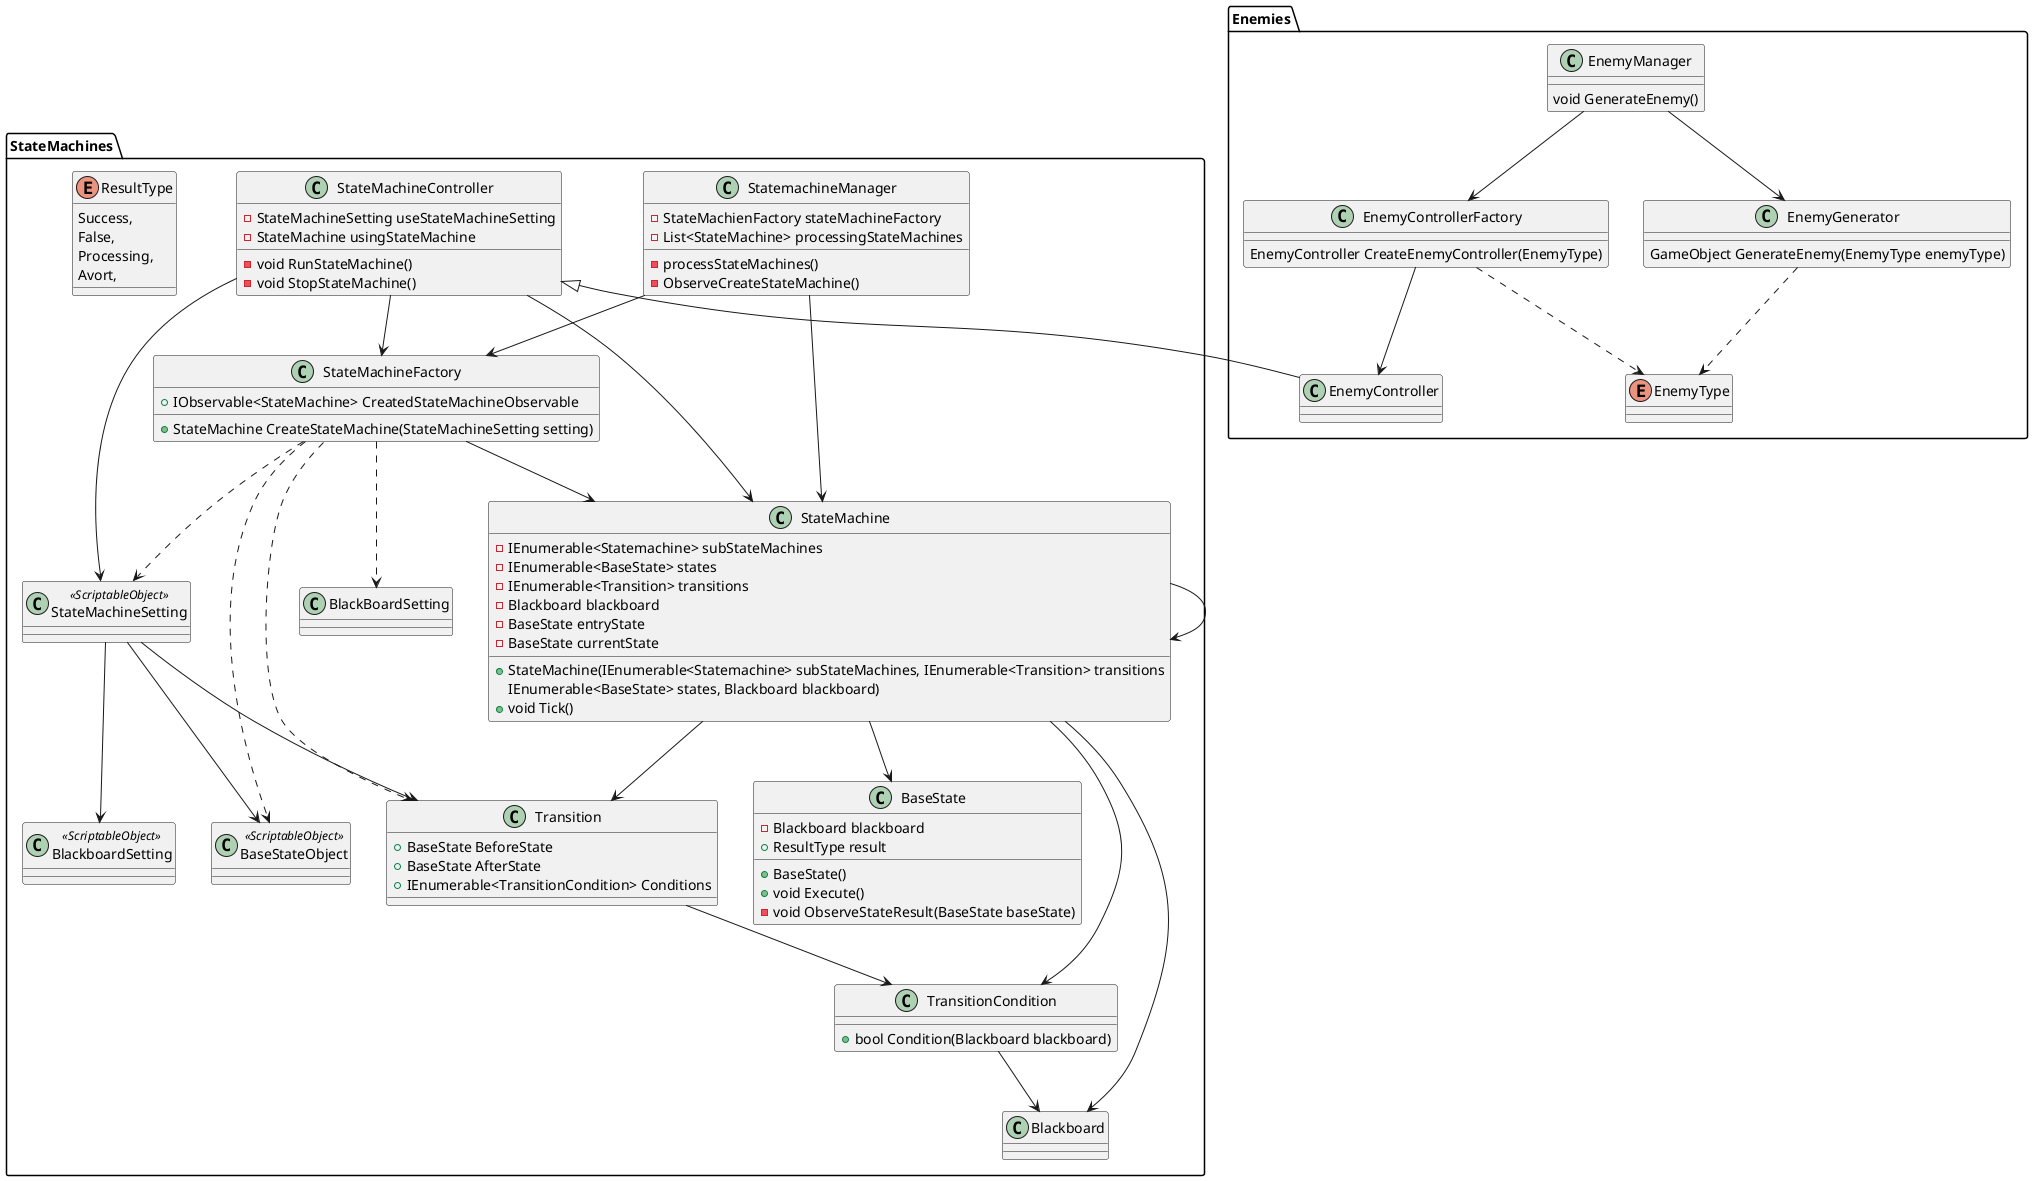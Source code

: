 @startuml StateMachine

namespace StateMachines{
    class StatemachineManager{
        -StateMachienFactory stateMachineFactory
        -List<StateMachine> processingStateMachines
        -processStateMachines()
        -ObserveCreateStateMachine()
    }
    class StateMachineFactory{
        +IObservable<StateMachine> CreatedStateMachineObservable
        +StateMachine CreateStateMachine(StateMachineSetting setting)
    }
    class StateMachineController{
        -StateMachineSetting useStateMachineSetting
        -StateMachine usingStateMachine
        -void RunStateMachine()
        -void StopStateMachine()
    }

    class StateMachine{
        -IEnumerable<Statemachine> subStateMachines
        -IEnumerable<BaseState> states
        -IEnumerable<Transition> transitions
        -Blackboard blackboard
        -BaseState entryState
        -BaseState currentState
        +StateMachine(IEnumerable<Statemachine> subStateMachines, IEnumerable<Transition> transitions
            IEnumerable<BaseState> states, Blackboard blackboard)
        +void Tick()
    }
    class BaseState{
        -Blackboard blackboard
        +ResultType result
        +BaseState()
        +void Execute()
        -void ObserveStateResult(BaseState baseState)
    }
    class Transition{
        +BaseState BeforeState
        +BaseState AfterState
        +IEnumerable<TransitionCondition> Conditions
    }
    class TransitionCondition{
        +bool Condition(Blackboard blackboard)
    }
    class Blackboard
    
    class StateMachineSetting<<ScriptableObject>>
    class BaseStateObject<<ScriptableObject>>
    class BlackboardSetting<<ScriptableObject>>

    enum ResultType{
        Success,
        False,
        Processing,
        Avort,
    }

    StatemachineManager-->StateMachine
    StatemachineManager-->StateMachineFactory

    StateMachineController-->StateMachine
    StateMachineController-->StateMachineFactory
    StateMachineController-->StateMachineSetting

    StateMachineFactory-->StateMachine
    StateMachineFactory..>StateMachineSetting
    StateMachineFactory..>BaseStateObject
    StateMachineFactory..>Transition
    StateMachineFactory..>BlackBoardSetting

    StateMachine-->StateMachine
    StateMachine-->BaseState
    StateMachine-->Transition
    StateMachine-->TransitionCondition
    StateMachine-->Blackboard

    StateMachineSetting-->BaseStateObject
    StateMachineSetting-->BlackboardSetting
    StateMachineSetting-->Transition
    Transition-->TransitionCondition

    TransitionCondition-->Blackboard
}

namespace Enemies{
    class EnemyManager{
        void GenerateEnemy()
    }
    class EnemyGenerator{
        GameObject GenerateEnemy(EnemyType enemyType)
    }
    class EnemyControllerFactory{
        EnemyController CreateEnemyController(EnemyType)
    }
    class EnemyController
    enum EnemyType

    EnemyManager-->EnemyGenerator
    EnemyManager-->EnemyControllerFactory
    EnemyControllerFactory-->EnemyController

    EnemyGenerator..>EnemyType
    EnemyControllerFactory..>EnemyType
}

StateMachines.StateMachineController<|--Enemies.EnemyController

@enduml

class StateMachineManager{
        StateMachineFactory stateMachineFactory
        IEnumalable<StateMachine> instancedStateMachines
        void ProcessStateMachine()
    }
    class StateMachineFactory{
        IObsrervable<StateMachineController> createdControllerObservable
        StateMachine CreateStateMachine(StateMachine stateMachine)
    }
    abstract class BaseState{
        List<Transition> transitionList
        Blackboard blackboard
        void FinishState()
    }
    class StateMachine{
        List<TransitionList> transitionList
        StateMachine subStateMachine
        BaseState entryState
        BaseState currentState
        Blackboard blackboard
        void CheckTransition()
        void ChangeState()
    }
    class StateMachineController{
        StateMachineType stateMachineType
        StateMachine useStateMachine
        StateMachineController(Type stateMachineType)
    }
    class Transition{
        BaseState nextState
        Func<BlackboardKeyType, bool> CanTransition
    }
    class Blackboard{
        Dictionary<BlackboardKeyType, Object> keyDictionary
    }
    enum BlackboardKeyType
    enum StateMachineType
    enum StateType

    StateMachineManager-->StateMachineFactory
    StateMachineManager-->StateMachine
    StateMachineController-->StateMachineFactory
    StateMachineFactory-->StateMachine

    StateMachineController-->StateMachine
    StateMachine-->StateMachine
    StateMachine-->BaseState
    StateMachine-->Transition
    StateMachine-->Blackboard
    BaseState-->Transition
    BaseState-->Blackboard
